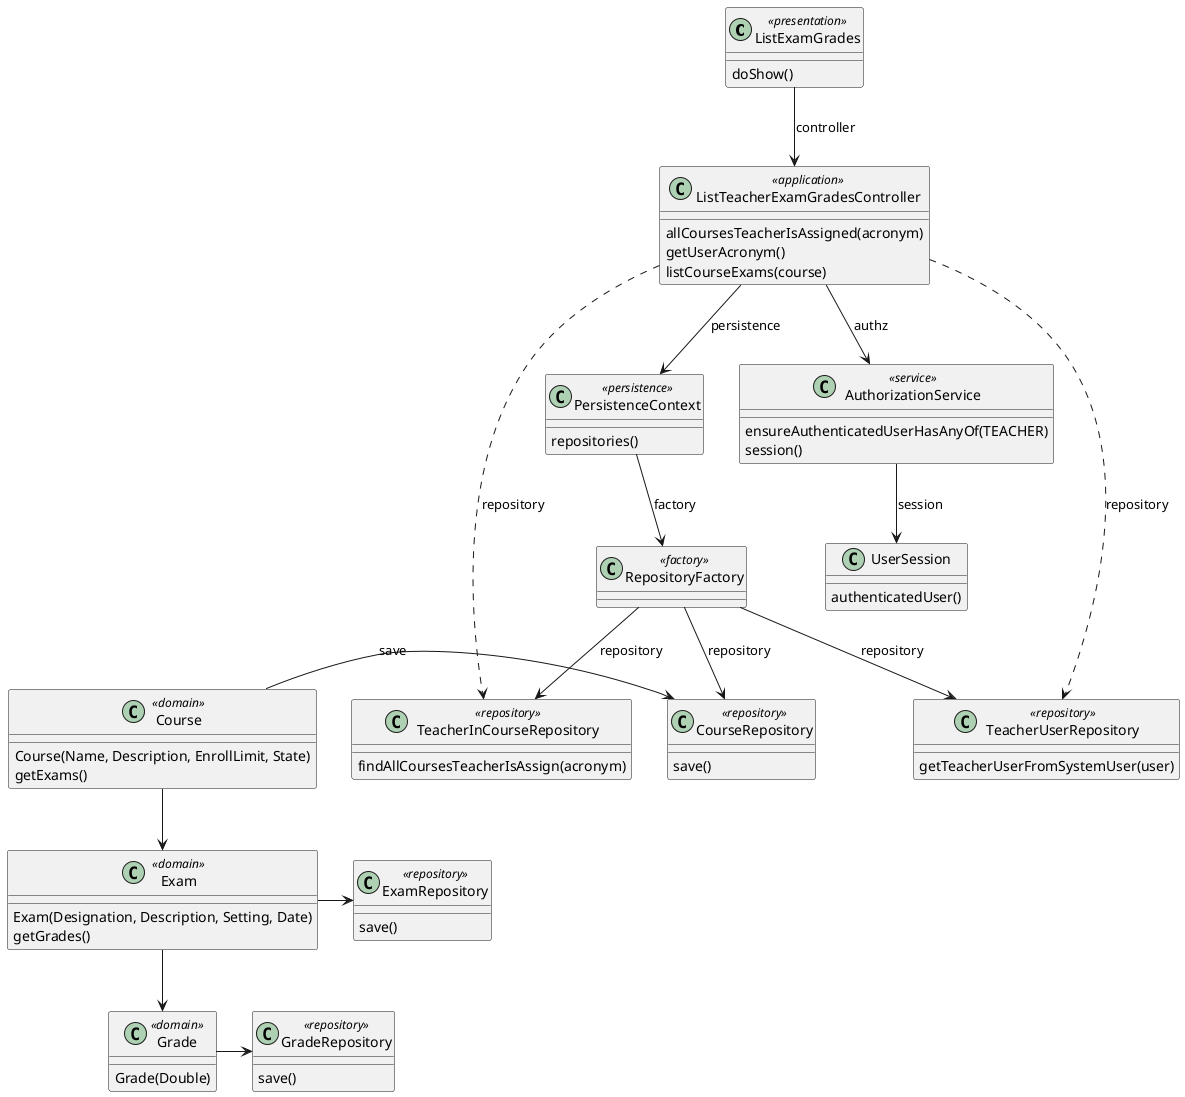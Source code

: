 @startuml

skinparam packageStyle rect
skinparam defaultFontName FG Virgil
skinparam shadowing false

class ListExamGrades <<presentation>> {
    doShow()
}

class ListTeacherExamGradesController <<application>> {
    allCoursesTeacherIsAssigned(acronym)
    getUserAcronym()
    listCourseExams(course)
}

class AuthorizationService <<service>> {
    ensureAuthenticatedUserHasAnyOf(TEACHER)
    session()
}

class UserSession {
    authenticatedUser()
}

class Course <<domain>> {
Course(Name, Description, EnrollLimit, State)
getExams()
}
class Exam <<domain>> {
    Exam(Designation, Description, Setting, Date)
    getGrades()
}
class Grade <<domain>> {
    Grade(Double)
}

class CourseRepository <<repository>> {
save()
}



class PersistenceContext <<persistence>> {
    repositories()
}

class RepositoryFactory <<factory>> {
}

class TeacherUserRepository <<repository>> {
getTeacherUserFromSystemUser(user)
}

class TeacherInCourseRepository <<repository>> {
findAllCoursesTeacherIsAssign(acronym)
}

class ExamRepository <<repository>> {
save()
}

class GradeRepository <<repository>> {
save()
}



Course --> Exam
ListTeacherExamGradesController --> AuthorizationService : authz
AuthorizationService --> UserSession : session
PersistenceContext --> RepositoryFactory : factory
ListTeacherExamGradesController --> PersistenceContext : persistence
ListExamGrades --> ListTeacherExamGradesController : controller
Course -> CourseRepository : save
RepositoryFactory --> CourseRepository : repository
RepositoryFactory --> TeacherUserRepository : repository
RepositoryFactory --> TeacherInCourseRepository : repository
ListTeacherExamGradesController ..> TeacherUserRepository : repository
ListTeacherExamGradesController ..> TeacherInCourseRepository : repository
Exam --> Grade
Exam -> ExamRepository
Grade -> GradeRepository

@enduml